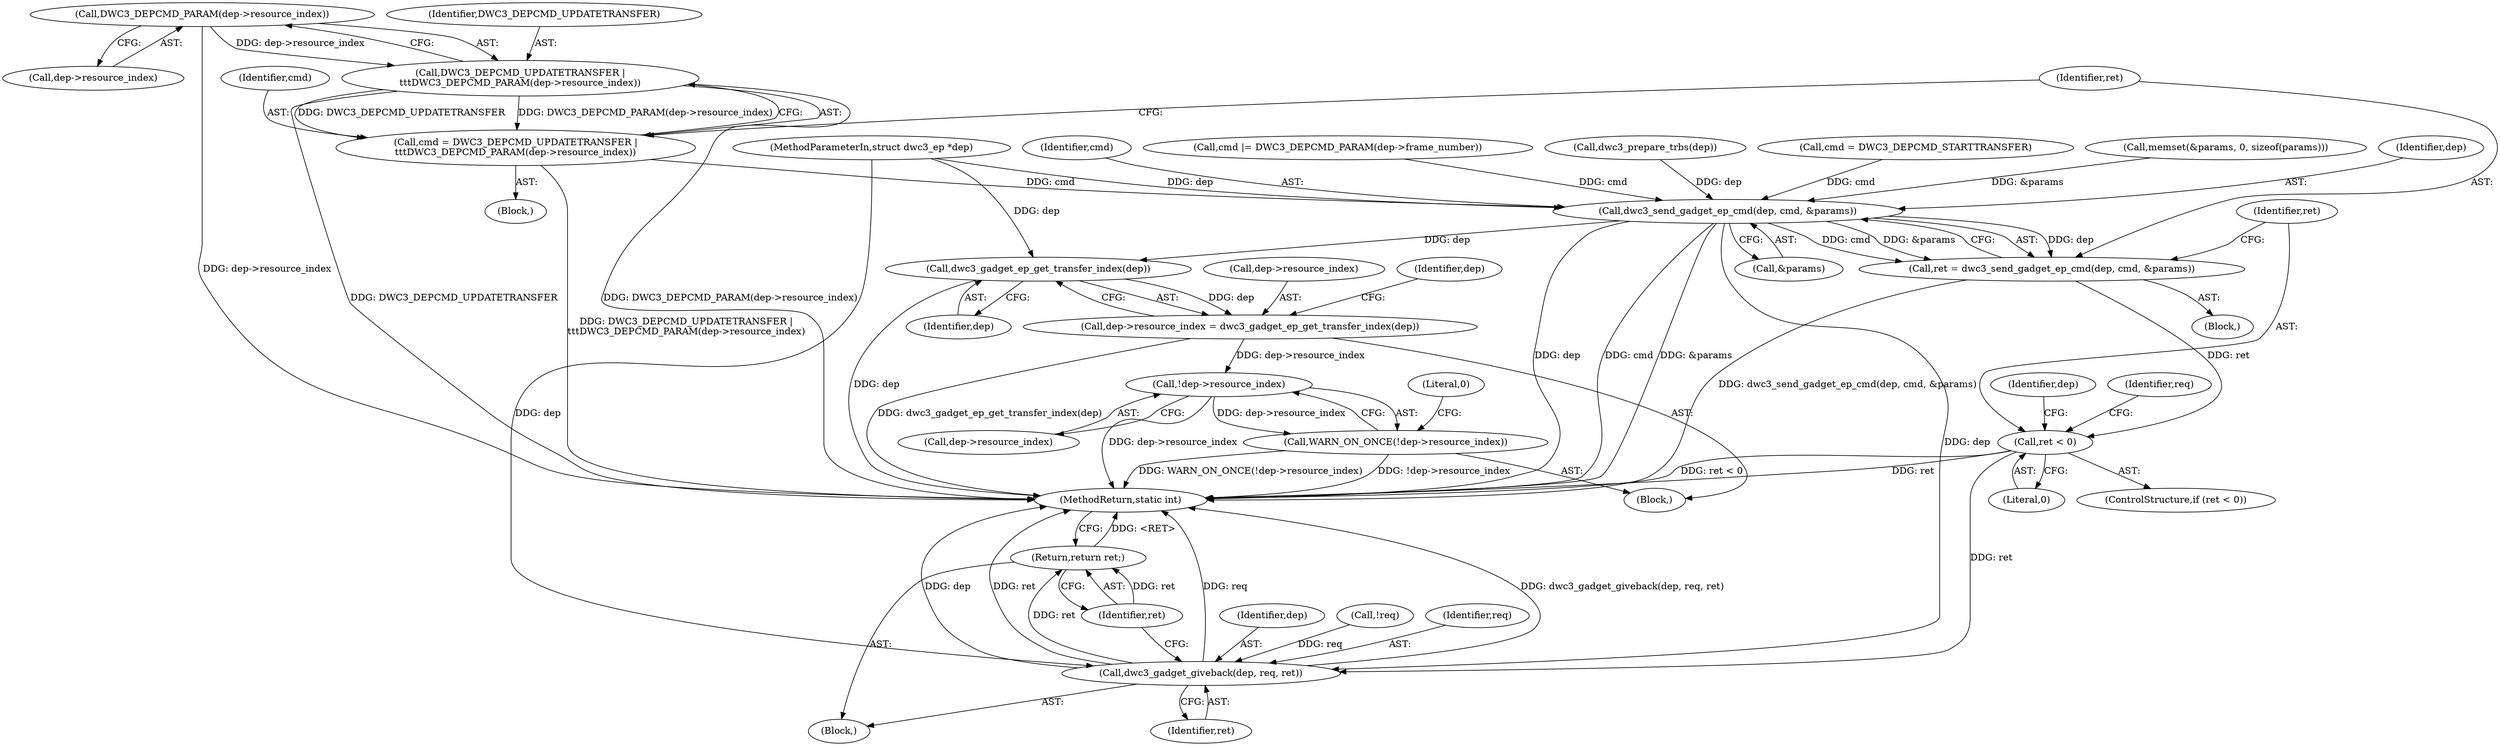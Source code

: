 digraph "0_linux_c91815b596245fd7da349ecc43c8def670d2269e@pointer" {
"1000190" [label="(Call,DWC3_DEPCMD_PARAM(dep->resource_index))"];
"1000188" [label="(Call,DWC3_DEPCMD_UPDATETRANSFER |\n\t\t\tDWC3_DEPCMD_PARAM(dep->resource_index))"];
"1000186" [label="(Call,cmd = DWC3_DEPCMD_UPDATETRANSFER |\n\t\t\tDWC3_DEPCMD_PARAM(dep->resource_index))"];
"1000196" [label="(Call,dwc3_send_gadget_ep_cmd(dep, cmd, &params))"];
"1000194" [label="(Call,ret = dwc3_send_gadget_ep_cmd(dep, cmd, &params))"];
"1000202" [label="(Call,ret < 0)"];
"1000221" [label="(Call,dwc3_gadget_giveback(dep, req, ret))"];
"1000225" [label="(Return,return ret;)"];
"1000239" [label="(Call,dwc3_gadget_ep_get_transfer_index(dep))"];
"1000235" [label="(Call,dep->resource_index = dwc3_gadget_ep_get_transfer_index(dep))"];
"1000242" [label="(Call,!dep->resource_index)"];
"1000241" [label="(Call,WARN_ON_ONCE(!dep->resource_index))"];
"1000226" [label="(Identifier,ret)"];
"1000236" [label="(Call,dep->resource_index)"];
"1000143" [label="(Call,memset(&params, 0, sizeof(params)))"];
"1000186" [label="(Call,cmd = DWC3_DEPCMD_UPDATETRANSFER |\n\t\t\tDWC3_DEPCMD_PARAM(dep->resource_index))"];
"1000222" [label="(Identifier,dep)"];
"1000208" [label="(Identifier,req)"];
"1000205" [label="(Block,)"];
"1000191" [label="(Call,dep->resource_index)"];
"1000133" [label="(Call,!req)"];
"1000235" [label="(Call,dep->resource_index = dwc3_gadget_ep_get_transfer_index(dep))"];
"1000247" [label="(Literal,0)"];
"1000194" [label="(Call,ret = dwc3_send_gadget_ep_cmd(dep, cmd, &params))"];
"1000244" [label="(Identifier,dep)"];
"1000190" [label="(Call,DWC3_DEPCMD_PARAM(dep->resource_index))"];
"1000241" [label="(Call,WARN_ON_ONCE(!dep->resource_index))"];
"1000102" [label="(MethodParameterIn,struct dwc3_ep *dep)"];
"1000248" [label="(MethodReturn,static int)"];
"1000103" [label="(Block,)"];
"1000221" [label="(Call,dwc3_gadget_giveback(dep, req, ret))"];
"1000204" [label="(Literal,0)"];
"1000203" [label="(Identifier,ret)"];
"1000243" [label="(Call,dep->resource_index)"];
"1000185" [label="(Block,)"];
"1000229" [label="(Identifier,dep)"];
"1000225" [label="(Return,return ret;)"];
"1000197" [label="(Identifier,dep)"];
"1000223" [label="(Identifier,req)"];
"1000189" [label="(Identifier,DWC3_DEPCMD_UPDATETRANSFER)"];
"1000198" [label="(Identifier,cmd)"];
"1000195" [label="(Identifier,ret)"];
"1000239" [label="(Call,dwc3_gadget_ep_get_transfer_index(dep))"];
"1000242" [label="(Call,!dep->resource_index)"];
"1000178" [label="(Call,cmd |= DWC3_DEPCMD_PARAM(dep->frame_number))"];
"1000199" [label="(Call,&params)"];
"1000196" [label="(Call,dwc3_send_gadget_ep_cmd(dep, cmd, &params))"];
"1000123" [label="(Call,dwc3_prepare_trbs(dep))"];
"1000234" [label="(Block,)"];
"1000187" [label="(Identifier,cmd)"];
"1000240" [label="(Identifier,dep)"];
"1000168" [label="(Call,cmd = DWC3_DEPCMD_STARTTRANSFER)"];
"1000202" [label="(Call,ret < 0)"];
"1000188" [label="(Call,DWC3_DEPCMD_UPDATETRANSFER |\n\t\t\tDWC3_DEPCMD_PARAM(dep->resource_index))"];
"1000224" [label="(Identifier,ret)"];
"1000201" [label="(ControlStructure,if (ret < 0))"];
"1000190" -> "1000188"  [label="AST: "];
"1000190" -> "1000191"  [label="CFG: "];
"1000191" -> "1000190"  [label="AST: "];
"1000188" -> "1000190"  [label="CFG: "];
"1000190" -> "1000248"  [label="DDG: dep->resource_index"];
"1000190" -> "1000188"  [label="DDG: dep->resource_index"];
"1000188" -> "1000186"  [label="AST: "];
"1000189" -> "1000188"  [label="AST: "];
"1000186" -> "1000188"  [label="CFG: "];
"1000188" -> "1000248"  [label="DDG: DWC3_DEPCMD_PARAM(dep->resource_index)"];
"1000188" -> "1000248"  [label="DDG: DWC3_DEPCMD_UPDATETRANSFER"];
"1000188" -> "1000186"  [label="DDG: DWC3_DEPCMD_UPDATETRANSFER"];
"1000188" -> "1000186"  [label="DDG: DWC3_DEPCMD_PARAM(dep->resource_index)"];
"1000186" -> "1000185"  [label="AST: "];
"1000187" -> "1000186"  [label="AST: "];
"1000195" -> "1000186"  [label="CFG: "];
"1000186" -> "1000248"  [label="DDG: DWC3_DEPCMD_UPDATETRANSFER |\n\t\t\tDWC3_DEPCMD_PARAM(dep->resource_index)"];
"1000186" -> "1000196"  [label="DDG: cmd"];
"1000196" -> "1000194"  [label="AST: "];
"1000196" -> "1000199"  [label="CFG: "];
"1000197" -> "1000196"  [label="AST: "];
"1000198" -> "1000196"  [label="AST: "];
"1000199" -> "1000196"  [label="AST: "];
"1000194" -> "1000196"  [label="CFG: "];
"1000196" -> "1000248"  [label="DDG: dep"];
"1000196" -> "1000248"  [label="DDG: &params"];
"1000196" -> "1000248"  [label="DDG: cmd"];
"1000196" -> "1000194"  [label="DDG: dep"];
"1000196" -> "1000194"  [label="DDG: cmd"];
"1000196" -> "1000194"  [label="DDG: &params"];
"1000123" -> "1000196"  [label="DDG: dep"];
"1000102" -> "1000196"  [label="DDG: dep"];
"1000168" -> "1000196"  [label="DDG: cmd"];
"1000178" -> "1000196"  [label="DDG: cmd"];
"1000143" -> "1000196"  [label="DDG: &params"];
"1000196" -> "1000221"  [label="DDG: dep"];
"1000196" -> "1000239"  [label="DDG: dep"];
"1000194" -> "1000103"  [label="AST: "];
"1000195" -> "1000194"  [label="AST: "];
"1000203" -> "1000194"  [label="CFG: "];
"1000194" -> "1000248"  [label="DDG: dwc3_send_gadget_ep_cmd(dep, cmd, &params)"];
"1000194" -> "1000202"  [label="DDG: ret"];
"1000202" -> "1000201"  [label="AST: "];
"1000202" -> "1000204"  [label="CFG: "];
"1000203" -> "1000202"  [label="AST: "];
"1000204" -> "1000202"  [label="AST: "];
"1000208" -> "1000202"  [label="CFG: "];
"1000229" -> "1000202"  [label="CFG: "];
"1000202" -> "1000248"  [label="DDG: ret"];
"1000202" -> "1000248"  [label="DDG: ret < 0"];
"1000202" -> "1000221"  [label="DDG: ret"];
"1000221" -> "1000205"  [label="AST: "];
"1000221" -> "1000224"  [label="CFG: "];
"1000222" -> "1000221"  [label="AST: "];
"1000223" -> "1000221"  [label="AST: "];
"1000224" -> "1000221"  [label="AST: "];
"1000226" -> "1000221"  [label="CFG: "];
"1000221" -> "1000248"  [label="DDG: req"];
"1000221" -> "1000248"  [label="DDG: dwc3_gadget_giveback(dep, req, ret)"];
"1000221" -> "1000248"  [label="DDG: dep"];
"1000221" -> "1000248"  [label="DDG: ret"];
"1000102" -> "1000221"  [label="DDG: dep"];
"1000133" -> "1000221"  [label="DDG: req"];
"1000221" -> "1000225"  [label="DDG: ret"];
"1000225" -> "1000205"  [label="AST: "];
"1000225" -> "1000226"  [label="CFG: "];
"1000226" -> "1000225"  [label="AST: "];
"1000248" -> "1000225"  [label="CFG: "];
"1000225" -> "1000248"  [label="DDG: <RET>"];
"1000226" -> "1000225"  [label="DDG: ret"];
"1000239" -> "1000235"  [label="AST: "];
"1000239" -> "1000240"  [label="CFG: "];
"1000240" -> "1000239"  [label="AST: "];
"1000235" -> "1000239"  [label="CFG: "];
"1000239" -> "1000248"  [label="DDG: dep"];
"1000239" -> "1000235"  [label="DDG: dep"];
"1000102" -> "1000239"  [label="DDG: dep"];
"1000235" -> "1000234"  [label="AST: "];
"1000236" -> "1000235"  [label="AST: "];
"1000244" -> "1000235"  [label="CFG: "];
"1000235" -> "1000248"  [label="DDG: dwc3_gadget_ep_get_transfer_index(dep)"];
"1000235" -> "1000242"  [label="DDG: dep->resource_index"];
"1000242" -> "1000241"  [label="AST: "];
"1000242" -> "1000243"  [label="CFG: "];
"1000243" -> "1000242"  [label="AST: "];
"1000241" -> "1000242"  [label="CFG: "];
"1000242" -> "1000248"  [label="DDG: dep->resource_index"];
"1000242" -> "1000241"  [label="DDG: dep->resource_index"];
"1000241" -> "1000234"  [label="AST: "];
"1000247" -> "1000241"  [label="CFG: "];
"1000241" -> "1000248"  [label="DDG: !dep->resource_index"];
"1000241" -> "1000248"  [label="DDG: WARN_ON_ONCE(!dep->resource_index)"];
}
